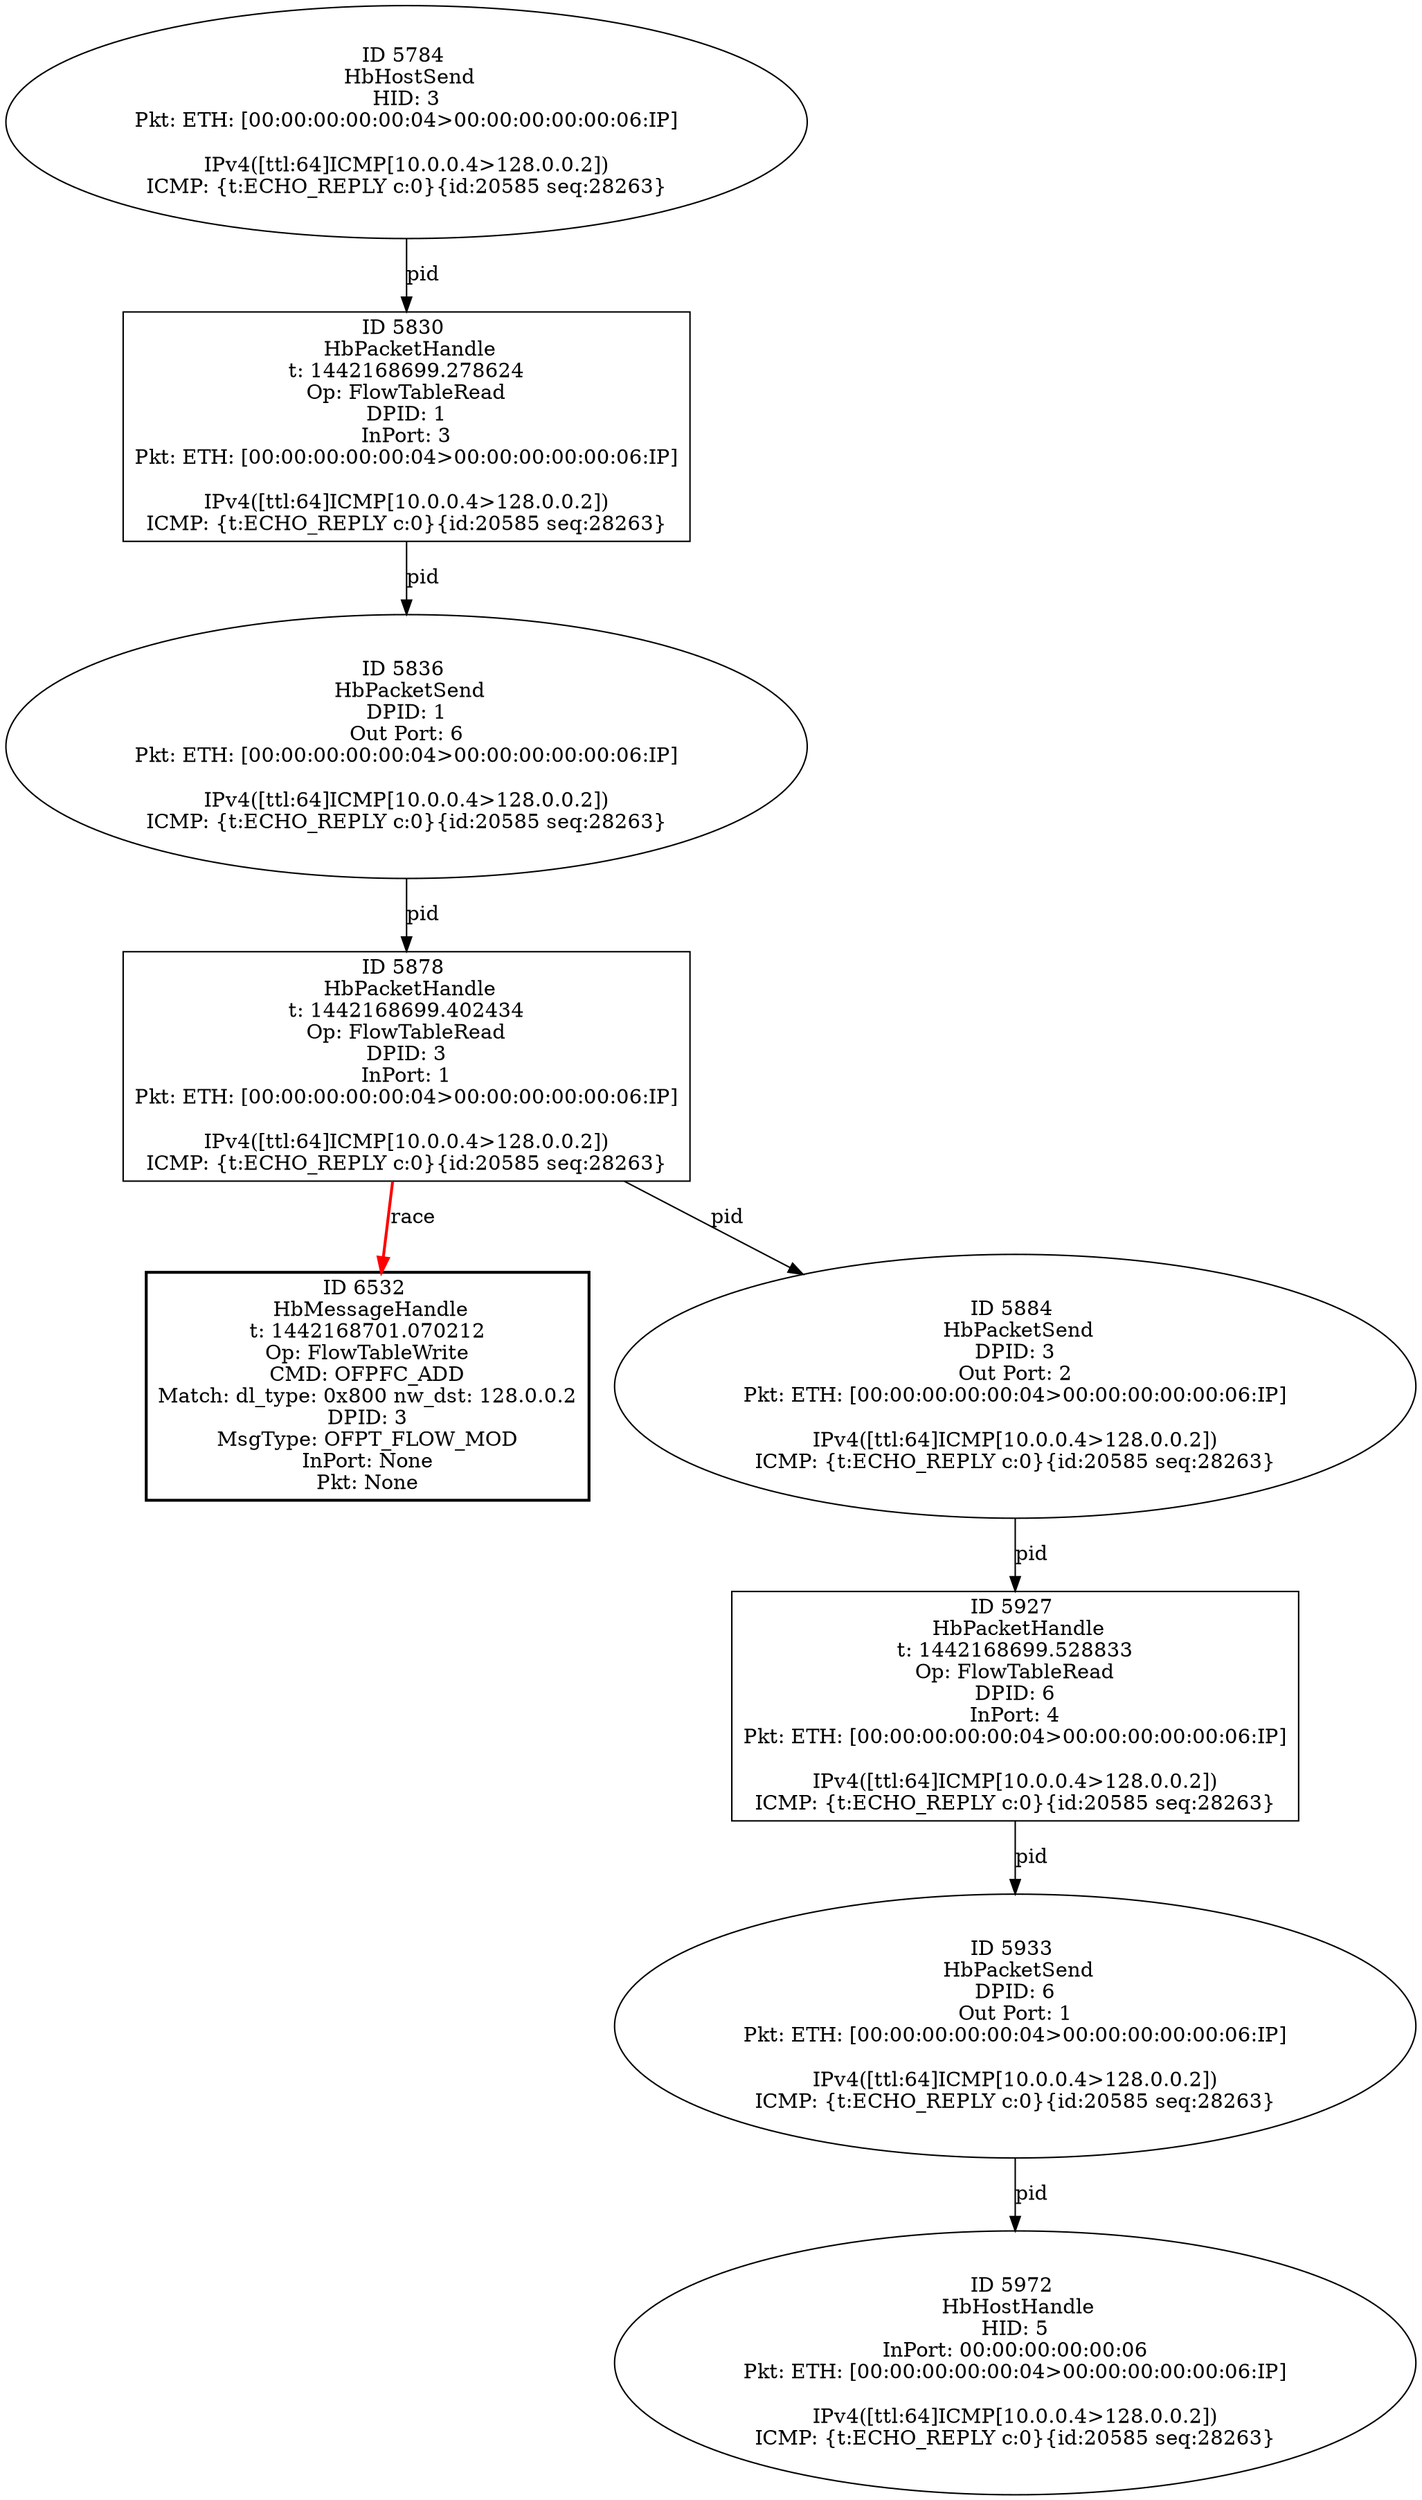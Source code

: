 strict digraph G {
6532 [shape=box, style=bold, event=<hb_events.HbMessageHandle object at 0x1082c6c10>, label="ID 6532 
 HbMessageHandle
t: 1442168701.070212
Op: FlowTableWrite
CMD: OFPFC_ADD
Match: dl_type: 0x800 nw_dst: 128.0.0.2
DPID: 3
MsgType: OFPT_FLOW_MOD
InPort: None
Pkt: None"];
5830 [shape=box, event=<hb_events.HbPacketHandle object at 0x10806f750>, label="ID 5830 
 HbPacketHandle
t: 1442168699.278624
Op: FlowTableRead
DPID: 1
InPort: 3
Pkt: ETH: [00:00:00:00:00:04>00:00:00:00:00:06:IP]

IPv4([ttl:64]ICMP[10.0.0.4>128.0.0.2])
ICMP: {t:ECHO_REPLY c:0}{id:20585 seq:28263}"];
5927 [shape=box, event=<hb_events.HbPacketHandle object at 0x1080c4f90>, label="ID 5927 
 HbPacketHandle
t: 1442168699.528833
Op: FlowTableRead
DPID: 6
InPort: 4
Pkt: ETH: [00:00:00:00:00:04>00:00:00:00:00:06:IP]

IPv4([ttl:64]ICMP[10.0.0.4>128.0.0.2])
ICMP: {t:ECHO_REPLY c:0}{id:20585 seq:28263}"];
5836 [shape=oval, event=<hb_events.HbPacketSend object at 0x108076cd0>, label="ID 5836 
 HbPacketSend
DPID: 1
Out Port: 6
Pkt: ETH: [00:00:00:00:00:04>00:00:00:00:00:06:IP]

IPv4([ttl:64]ICMP[10.0.0.4>128.0.0.2])
ICMP: {t:ECHO_REPLY c:0}{id:20585 seq:28263}"];
5933 [shape=oval, event=<hb_events.HbPacketSend object at 0x1080c4710>, label="ID 5933 
 HbPacketSend
DPID: 6
Out Port: 1
Pkt: ETH: [00:00:00:00:00:04>00:00:00:00:00:06:IP]

IPv4([ttl:64]ICMP[10.0.0.4>128.0.0.2])
ICMP: {t:ECHO_REPLY c:0}{id:20585 seq:28263}"];
5972 [shape=oval, event=<hb_events.HbHostHandle object at 0x1080e2d50>, label="ID 5972 
 HbHostHandle
HID: 5
InPort: 00:00:00:00:00:06
Pkt: ETH: [00:00:00:00:00:04>00:00:00:00:00:06:IP]

IPv4([ttl:64]ICMP[10.0.0.4>128.0.0.2])
ICMP: {t:ECHO_REPLY c:0}{id:20585 seq:28263}"];
5878 [shape=box, event=<hb_events.HbPacketHandle object at 0x108099490>, label="ID 5878 
 HbPacketHandle
t: 1442168699.402434
Op: FlowTableRead
DPID: 3
InPort: 1
Pkt: ETH: [00:00:00:00:00:04>00:00:00:00:00:06:IP]

IPv4([ttl:64]ICMP[10.0.0.4>128.0.0.2])
ICMP: {t:ECHO_REPLY c:0}{id:20585 seq:28263}"];
5784 [shape=oval, event=<hb_events.HbHostSend object at 0x108044750>, label="ID 5784 
 HbHostSend
HID: 3
Pkt: ETH: [00:00:00:00:00:04>00:00:00:00:00:06:IP]

IPv4([ttl:64]ICMP[10.0.0.4>128.0.0.2])
ICMP: {t:ECHO_REPLY c:0}{id:20585 seq:28263}"];
5884 [shape=oval, event=<hb_events.HbPacketSend object at 0x108099950>, label="ID 5884 
 HbPacketSend
DPID: 3
Out Port: 2
Pkt: ETH: [00:00:00:00:00:04>00:00:00:00:00:06:IP]

IPv4([ttl:64]ICMP[10.0.0.4>128.0.0.2])
ICMP: {t:ECHO_REPLY c:0}{id:20585 seq:28263}"];
5830 -> 5836  [rel=pid, label=pid];
5927 -> 5933  [rel=pid, label=pid];
5836 -> 5878  [rel=pid, label=pid];
5933 -> 5972  [rel=pid, label=pid];
5878 -> 6532  [harmful=True, color=red, style=bold, rel=race, label=race];
5878 -> 5884  [rel=pid, label=pid];
5784 -> 5830  [rel=pid, label=pid];
5884 -> 5927  [rel=pid, label=pid];
}
